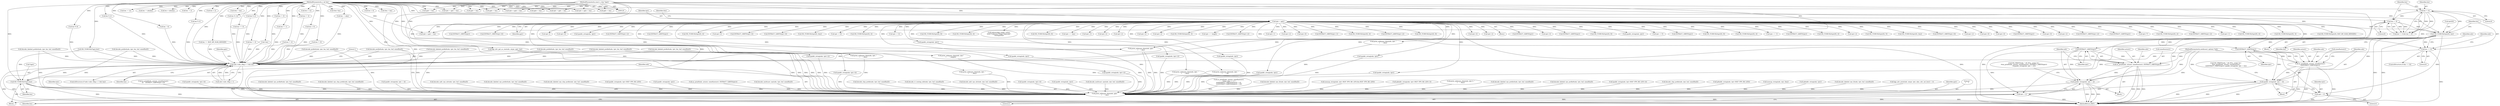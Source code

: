 digraph "0_tcpdump_af2cf04a9394c1a56227c2289ae8da262828294a@array" {
"1000386" [label="(Call,ND_TCHECK2(tptr[0], len))"];
"1000143" [label="(Call,tptr = pptr)"];
"1000128" [label="(MethodParameterIn,const u_char *pptr)"];
"1000374" [label="(Call,len != 6)"];
"1000129" [label="(MethodParameterIn,u_int len)"];
"1000377" [label="(Call,len != 8)"];
"1000392" [label="(Call,len == 6)"];
"1002928" [label="(Call,ndo->ndo_vflag > 1 && len)"];
"1002936" [label="(Call,ND_TCHECK2(*pptr,len))"];
"1002940" [label="(Call,print_unknown_data(ndo, pptr, \"\n\t    \", len))"];
"1000407" [label="(Call,EXTRACT_16BITS(tptr))"];
"1000402" [label="(Call,as_printf(ndo, astostr, sizeof(astostr), EXTRACT_16BITS(tptr)))"];
"1000409" [label="(Call,ipaddr_string(ndo, tptr + 2))"];
"1000411" [label="(Call,tptr + 2)"];
"1000427" [label="(Call,EXTRACT_32BITS(tptr))"];
"1000422" [label="(Call,as_printf(ndo, astostr, sizeof(astostr),\n\t\t\tEXTRACT_32BITS(tptr)))"];
"1000429" [label="(Call,ipaddr_string(ndo, tptr + 4))"];
"1000431" [label="(Call,tptr + 4)"];
"1002110" [label="(Call,tptr-3)"];
"1002266" [label="(Call,tptr+6)"];
"1002498" [label="(Call,ipaddr_string(ndo, tptr))"];
"1002261" [label="(Call,EXTRACT_32BITS(tptr+2))"];
"1001837" [label="(Call,decode_prefix6(ndo, tptr, len, buf, sizeof(buf)))"];
"1000568" [label="(Call,ipaddr_string(ndo, tptr))"];
"1002429" [label="(Call,tlen = len)"];
"1000494" [label="(Call,EXTRACT_32BITS(tptr))"];
"1002397" [label="(Call,print_unknown_data(ndo, tptr, \"\n\t      \", 8))"];
"1000332" [label="(Call,ipaddr_string(ndo, tptr))"];
"1000322" [label="(Call,ND_TCHECK2(tptr[0], 4))"];
"1002219" [label="(Call,tptr+4)"];
"1002376" [label="(Call,EXTRACT_16BITS(tptr+4))"];
"1000432" [label="(Identifier,tptr)"];
"1002218" [label="(Call,EXTRACT_32BITS(tptr+4))"];
"1001981" [label="(Call,decode_clnp_prefix(ndo, tptr, buf, sizeof(buf)))"];
"1000147" [label="(Identifier,tlen)"];
"1001092" [label="(Call,ND_TCHECK2(tptr[0], tlen))"];
"1002535" [label="(Call,ipaddr_string(ndo, tptr))"];
"1000207" [label="(Call,tptr < pptr + len)"];
"1002406" [label="(Call,tptr +=8)"];
"1000348" [label="(Call,ND_TCHECK2(tptr[0], 4))"];
"1000404" [label="(Identifier,astostr)"];
"1002238" [label="(Call,ipaddr_string(ndo, tptr+2))"];
"1002222" [label="(Call,ipaddr_string(ndo, tptr+4))"];
"1000543" [label="(Call,tptr +=4)"];
"1000433" [label="(Literal,4)"];
"1001634" [label="(Call,print_unknown_data(ndo, tptr, \"\n\t    \", tlen))"];
"1002487" [label="(Call,ND_TCHECK2(tptr[0], 8))"];
"1002140" [label="(Call,pptr + len)"];
"1000487" [label="(Call,ND_TCHECK2(tptr[0], 4))"];
"1000171" [label="(Call,tok2str(bgp_origin_values,\n\t\t\t\t\t\t\"Unknown Origin Typecode\",\n\t\t\t\t\t\ttptr[0]))"];
"1002571" [label="(Call,print_unknown_data(ndo, tptr, \"\n\t      \", tlen))"];
"1001313" [label="(Call,decode_rt_routing_info(ndo, tptr, buf, sizeof(buf)))"];
"1000413" [label="(Literal,2)"];
"1002654" [label="(Call,print_unknown_data(ndo, tptr,\"\n\t      \", length))"];
"1002045" [label="(Call,decode_mdt_vpn_nlri(ndo, tptr, buf, sizeof(buf)))"];
"1001877" [label="(Call,decode_labeled_prefix6(ndo, tptr, len, buf, sizeof(buf)))"];
"1000129" [label="(MethodParameterIn,u_int len)"];
"1002501" [label="(Call,ipaddr_string(ndo, tptr+4))"];
"1002466" [label="(Call,ND_TCHECK2(tptr[0], 8))"];
"1001116" [label="(Call,tptr += tlen)"];
"1002373" [label="(Call,tptr+3)"];
"1002451" [label="(Call,tptr+2)"];
"1000768" [label="(Call,ipaddr_string(ndo, tptr))"];
"1002077" [label="(Call,decode_multicast_vpn(ndo, tptr, buf, sizeof(buf)))"];
"1000410" [label="(Identifier,ndo)"];
"1000472" [label="(Call,len % 4)"];
"1002368" [label="(Call,tptr+2)"];
"1001241" [label="(Call,decode_labeled_prefix4(ndo, tptr, len, buf, sizeof(buf)))"];
"1002892" [label="(Call,len > 12)"];
"1000259" [label="(Call,as_printf(ndo, astostr, sizeof(astostr),\n\t\t\t\tas_size == 2 ?\n\t\t\t\tEXTRACT_16BITS(&tptr[2 + i]) :\n\t\t\t\tEXTRACT_32BITS(&tptr[2 + i])))"];
"1002303" [label="(Call,ipaddr_string(ndo, tptr+2))"];
"1002941" [label="(Identifier,ndo)"];
"1000422" [label="(Call,as_printf(ndo, astostr, sizeof(astostr),\n\t\t\tEXTRACT_32BITS(tptr)))"];
"1002692" [label="(Call,len -=4)"];
"1002921" [label="(Call,print_unknown_data(ndo, pptr, \"\n\t    \", len))"];
"1000424" [label="(Identifier,astostr)"];
"1002276" [label="(Call,tptr+2)"];
"1002319" [label="(Call,tptr+2)"];
"1000616" [label="(Call,ND_TCHECK2(tptr[0], 3))"];
"1002659" [label="(Call,tptr += length)"];
"1002275" [label="(Call,EXTRACT_32BITS(tptr+2))"];
"1000146" [label="(Call,tlen=len)"];
"1001949" [label="(Call,decode_labeled_vpn_l2(ndo, tptr, buf, sizeof(buf)))"];
"1000377" [label="(Call,len != 8)"];
"1002518" [label="(Call,ipaddr_string(ndo, tptr))"];
"1002601" [label="(Call,tptr+1)"];
"1000394" [label="(Literal,6)"];
"1002388" [label="(Call,tptr+2)"];
"1001699" [label="(Call,len == BGP_MP_NLRI_MINSIZE)"];
"1002851" [label="(Call,len % 12)"];
"1002905" [label="(Call,ND_TCHECK2(*pptr,len))"];
"1000403" [label="(Identifier,ndo)"];
"1002350" [label="(Call,tptr+6)"];
"1002848" [label="(Call,len == 0)"];
"1002600" [label="(Call,EXTRACT_16BITS(tptr+1))"];
"1002508" [label="(Call,ND_TCHECK2(tptr[0], 4))"];
"1000393" [label="(Identifier,len)"];
"1002940" [label="(Call,print_unknown_data(ndo, pptr, \"\n\t    \", len))"];
"1002950" [label="(MethodReturn,RET)"];
"1002450" [label="(Call,EXTRACT_24BITS(tptr+2))"];
"1000144" [label="(Identifier,tptr)"];
"1002673" [label="(Call,len < 4)"];
"1001725" [label="(Call,decode_prefix4(ndo, tptr, len, buf, sizeof(buf)))"];
"1001019" [label="(Call,isonsap_string(ndo, tptr+BGP_VPN_RD_LEN,tlen-BGP_VPN_RD_LEN))"];
"1000446" [label="(Call,ND_TCHECK2(tptr[0], 8))"];
"1002581" [label="(Call,tlen = len)"];
"1000128" [label="(MethodParameterIn,const u_char *pptr)"];
"1000398" [label="(Identifier,ndo)"];
"1000407" [label="(Call,EXTRACT_16BITS(tptr))"];
"1000313" [label="(Call,len != 4)"];
"1002224" [label="(Call,tptr+4)"];
"1002841" [label="(Call,len -= alen)"];
"1002305" [label="(Call,tptr+2)"];
"1001077" [label="(Call,ip6addr_string(ndo, tptr+BGP_VPN_RD_LEN+3))"];
"1000131" [label="(Block,)"];
"1002128" [label="(Call,print_unknown_data(ndo, tptr-3, \"\n\t    \", tlen))"];
"1000429" [label="(Call,ipaddr_string(ndo, tptr + 4))"];
"1002928" [label="(Call,ndo->ndo_vflag > 1 && len)"];
"1000462" [label="(Call,EXTRACT_32BITS(tptr))"];
"1002929" [label="(Call,ndo->ndo_vflag > 1)"];
"1001281" [label="(Call,decode_labeled_vpn_prefix4(ndo, tptr, buf, sizeof(buf)))"];
"1002377" [label="(Call,tptr+4)"];
"1000358" [label="(Call,EXTRACT_32BITS(tptr))"];
"1001917" [label="(Call,decode_labeled_vpn_prefix6(ndo, tptr, buf, sizeof(buf)))"];
"1000143" [label="(Call,tptr = pptr)"];
"1002155" [label="(Call,len % 8)"];
"1001048" [label="(Call,ipaddr_string(ndo, tptr+BGP_VPN_RD_LEN+4))"];
"1001553" [label="(Call,decode_clnp_prefix(ndo, tptr, buf, sizeof(buf)))"];
"1002544" [label="(Call,ND_TCHECK2(tptr[0], 8))"];
"1000430" [label="(Identifier,ndo)"];
"1002477" [label="(Call,ipaddr_string(ndo, tptr))"];
"1002455" [label="(Call,tptr +=5)"];
"1001201" [label="(Call,decode_prefix4(ndo, tptr, len, buf, sizeof(buf)))"];
"1000376" [label="(Literal,6)"];
"1000910" [label="(Call,ip6addr_string(ndo, tptr+BGP_VPN_RD_LEN))"];
"1001666" [label="(Call,EXTRACT_16BITS(tptr))"];
"1000191" [label="(Call,!len)"];
"1000392" [label="(Call,len == 6)"];
"1002524" [label="(Call,ND_TCHECK2(tptr[0], 8))"];
"1000978" [label="(Call,isonsap_string(ndo, tptr, tlen))"];
"1002934" [label="(Identifier,len)"];
"1000558" [label="(Call,ND_TCHECK2(tptr[0], 4))"];
"1002604" [label="(Call,tptr += 3)"];
"1001188" [label="(Call,pptr + len)"];
"1001710" [label="(Call,tptr < pptr + len)"];
"1002317" [label="(Call,ipaddr_string(ndo, tptr+2))"];
"1002138" [label="(Call,tptr = pptr + len)"];
"1000683" [label="(Call,print_unknown_data(ndo, tptr, \"\n\t    \", tlen))"];
"1002879" [label="(Call,EXTRACT_32BITS(tptr))"];
"1002938" [label="(Identifier,pptr)"];
"1000126" [label="(MethodParameterIn,netdissect_options *ndo)"];
"1000375" [label="(Identifier,len)"];
"1000363" [label="(Call,len != 0)"];
"1000588" [label="(Call,ND_TCHECK2(tptr[0], 4))"];
"1002240" [label="(Call,tptr+2)"];
"1000862" [label="(Call,ip6addr_string(ndo, tptr))"];
"1000418" [label="(Identifier,ndo)"];
"1000154" [label="(Call,len != 1)"];
"1002414" [label="(Call,ND_TCHECK2(tptr[0], 5))"];
"1002936" [label="(Call,ND_TCHECK2(*pptr,len))"];
"1000379" [label="(Literal,8)"];
"1002937" [label="(Call,*pptr)"];
"1000664" [label="(Call,ND_TCHECK2(tptr[0], tlen))"];
"1002243" [label="(Call,EXTRACT_16BITS(tptr+6))"];
"1000411" [label="(Call,tptr + 2)"];
"1002214" [label="(Call,tptr+2)"];
"1002244" [label="(Call,tptr+6)"];
"1001521" [label="(Call,decode_labeled_vpn_l2(ndo, tptr, buf, sizeof(buf)))"];
"1000339" [label="(Call,len != 4)"];
"1002344" [label="(Call,tptr+6)"];
"1001111" [label="(Call,print_unknown_data(ndo, tptr, \"\n\t    \", tlen))"];
"1000391" [label="(ControlStructure,if (len == 6))"];
"1002828" [label="(Call,bgp_attr_print(ndo, atype, tptr, alen, attr_set_level + 1))"];
"1000549" [label="(Call,len != 4)"];
"1000623" [label="(Call,EXTRACT_16BITS(tptr))"];
"1000412" [label="(Identifier,tptr)"];
"1002946" [label="(Literal,1)"];
"1002900" [label="(Call,len -= 12)"];
"1000423" [label="(Identifier,ndo)"];
"1000431" [label="(Call,tptr + 4)"];
"1000201" [label="(Call,bgp_attr_get_as_size(ndo, atype, pptr, len))"];
"1001712" [label="(Call,pptr + len)"];
"1002750" [label="(Call,len -= alenlen)"];
"1002327" [label="(Call,tptr+6)"];
"1002738" [label="(Call,len < alenlen)"];
"1000390" [label="(Identifier,len)"];
"1002865" [label="(Call,len > 0)"];
"1002942" [label="(Identifier,pptr)"];
"1002943" [label="(Literal,\"\n\t    \")"];
"1002256" [label="(Call,as_printf(ndo, astostr, sizeof(astostr),\n\t\t\t    EXTRACT_32BITS(tptr+2)))"];
"1001644" [label="(Call,pptr + len)"];
"1002262" [label="(Call,tptr+2)"];
"1001642" [label="(Call,tptr = pptr + len)"];
"1002480" [label="(Call,ipaddr_string(ndo, tptr+4))"];
"1001489" [label="(Call,decode_labeled_vpn_prefix6(ndo, tptr, buf, sizeof(buf)))"];
"1000401" [label="(Block,)"];
"1000428" [label="(Identifier,tptr)"];
"1000373" [label="(Call,len != 6 && len != 8)"];
"1002927" [label="(ControlStructure,if (ndo->ndo_vflag > 1 && len))"];
"1002387" [label="(Call,EXTRACT_16BITS(tptr+2))"];
"1002687" [label="(Call,EXTRACT_32BITS(tptr))"];
"1002724" [label="(Call,len -= 2)"];
"1002013" [label="(Call,decode_labeled_vpn_clnp_prefix(ndo, tptr, buf, sizeof(buf)))"];
"1001449" [label="(Call,decode_labeled_prefix6(ndo, tptr, len, buf, sizeof(buf)))"];
"1002334" [label="(Call,tptr+7)"];
"1000437" [label="(Call,len != 8)"];
"1002170" [label="(Call,ND_TCHECK2(tptr[0], 2))"];
"1002213" [label="(Call,EXTRACT_16BITS(tptr+2))"];
"1000387" [label="(Call,tptr[0])"];
"1002944" [label="(Identifier,len)"];
"1000464" [label="(Call,ipaddr_string(ndo, tptr + 4))"];
"1000386" [label="(Call,ND_TCHECK2(tptr[0], len))"];
"1001765" [label="(Call,decode_labeled_prefix4(ndo, tptr, len, buf, sizeof(buf)))"];
"1001377" [label="(Call,decode_mdt_vpn_nlri(ndo, tptr, buf, sizeof(buf)))"];
"1002422" [label="(Call,tptr+1)"];
"1001805" [label="(Call,decode_labeled_vpn_prefix4(ndo, tptr, buf, sizeof(buf)))"];
"1001585" [label="(Call,decode_labeled_vpn_clnp_prefix(ndo, tptr, buf, sizeof(buf)))"];
"1002667" [label="(Call,ND_TCHECK2(tptr[0], 4))"];
"1000408" [label="(Identifier,tptr)"];
"1000427" [label="(Call,EXTRACT_32BITS(tptr))"];
"1000209" [label="(Call,pptr + len)"];
"1002939" [label="(Identifier,len)"];
"1002935" [label="(Block,)"];
"1000151" [label="(Block,)"];
"1000425" [label="(Call,sizeof(astostr))"];
"1000181" [label="(Call,len % 2)"];
"1001186" [label="(Call,tptr < pptr + len)"];
"1000816" [label="(Call,ipaddr_string(ndo, tptr+BGP_VPN_RD_LEN))"];
"1000956" [label="(Call,ipaddr_string(ndo, tptr))"];
"1002589" [label="(Call,ND_TCHECK2(tptr[0], 3))"];
"1000374" [label="(Call,len != 6)"];
"1002707" [label="(Call,len < 2)"];
"1002682" [label="(Call,as_printf(ndo, astostr, sizeof(astostr), EXTRACT_32BITS(tptr)))"];
"1001345" [label="(Call,decode_multicast_vpn(ndo, tptr, buf, sizeof(buf)))"];
"1002555" [label="(Call,ipaddr_string(ndo, tptr))"];
"1000599" [label="(Call,ipaddr_string(ndo, tptr))"];
"1000396" [label="(Call,ND_PRINT((ndo, \" AS #%s, origin %s\",\n\t\t\tas_printf(ndo, astostr, sizeof(astostr), EXTRACT_16BITS(tptr)),\n\t\t\tipaddr_string(ndo, tptr + 2))))"];
"1000574" [label="(Call,len % 4)"];
"1000402" [label="(Call,as_printf(ndo, astostr, sizeof(astostr), EXTRACT_16BITS(tptr)))"];
"1000416" [label="(Call,ND_PRINT((ndo, \" AS #%s, origin %s\",\n\t\t\tas_printf(ndo, astostr, sizeof(astostr),\n\t\t\tEXTRACT_32BITS(tptr)), ipaddr_string(ndo, tptr + 4))))"];
"1001409" [label="(Call,decode_prefix6(ndo, tptr, len, buf, sizeof(buf)))"];
"1001659" [label="(Call,ND_TCHECK2(tptr[0], BGP_MP_NLRI_MINSIZE))"];
"1002177" [label="(Call,EXTRACT_16BITS(tptr))"];
"1002265" [label="(Call,EXTRACT_16BITS(tptr+6))"];
"1000409" [label="(Call,ipaddr_string(ndo, tptr + 2))"];
"1000378" [label="(Identifier,len)"];
"1000405" [label="(Call,sizeof(astostr))"];
"1000421" [label="(Block,)"];
"1000145" [label="(Identifier,pptr)"];
"1000386" -> "1000151"  [label="AST: "];
"1000386" -> "1000390"  [label="CFG: "];
"1000387" -> "1000386"  [label="AST: "];
"1000390" -> "1000386"  [label="AST: "];
"1000393" -> "1000386"  [label="CFG: "];
"1000386" -> "1002950"  [label="DDG: "];
"1000386" -> "1002950"  [label="DDG: "];
"1000143" -> "1000386"  [label="DDG: "];
"1000374" -> "1000386"  [label="DDG: "];
"1000377" -> "1000386"  [label="DDG: "];
"1000129" -> "1000386"  [label="DDG: "];
"1000386" -> "1000392"  [label="DDG: "];
"1000386" -> "1000407"  [label="DDG: "];
"1000386" -> "1000409"  [label="DDG: "];
"1000386" -> "1000411"  [label="DDG: "];
"1000386" -> "1000427"  [label="DDG: "];
"1000386" -> "1000429"  [label="DDG: "];
"1000386" -> "1000431"  [label="DDG: "];
"1000143" -> "1000131"  [label="AST: "];
"1000143" -> "1000145"  [label="CFG: "];
"1000144" -> "1000143"  [label="AST: "];
"1000145" -> "1000143"  [label="AST: "];
"1000147" -> "1000143"  [label="CFG: "];
"1000143" -> "1002950"  [label="DDG: "];
"1000143" -> "1002950"  [label="DDG: "];
"1000128" -> "1000143"  [label="DDG: "];
"1000143" -> "1000171"  [label="DDG: "];
"1000143" -> "1000207"  [label="DDG: "];
"1000143" -> "1000322"  [label="DDG: "];
"1000143" -> "1000332"  [label="DDG: "];
"1000143" -> "1000348"  [label="DDG: "];
"1000143" -> "1000358"  [label="DDG: "];
"1000143" -> "1000407"  [label="DDG: "];
"1000143" -> "1000427"  [label="DDG: "];
"1000143" -> "1000446"  [label="DDG: "];
"1000143" -> "1000462"  [label="DDG: "];
"1000143" -> "1000487"  [label="DDG: "];
"1000143" -> "1000494"  [label="DDG: "];
"1000143" -> "1000543"  [label="DDG: "];
"1000143" -> "1000558"  [label="DDG: "];
"1000143" -> "1000568"  [label="DDG: "];
"1000143" -> "1000588"  [label="DDG: "];
"1000143" -> "1000599"  [label="DDG: "];
"1000143" -> "1000616"  [label="DDG: "];
"1000143" -> "1000623"  [label="DDG: "];
"1000143" -> "1000664"  [label="DDG: "];
"1000143" -> "1000683"  [label="DDG: "];
"1000143" -> "1001092"  [label="DDG: "];
"1000143" -> "1001111"  [label="DDG: "];
"1000143" -> "1001116"  [label="DDG: "];
"1000143" -> "1001634"  [label="DDG: "];
"1000143" -> "1001659"  [label="DDG: "];
"1000143" -> "1001666"  [label="DDG: "];
"1000143" -> "1002110"  [label="DDG: "];
"1000143" -> "1002170"  [label="DDG: "];
"1000143" -> "1002177"  [label="DDG: "];
"1000143" -> "1002213"  [label="DDG: "];
"1000143" -> "1002214"  [label="DDG: "];
"1000143" -> "1002218"  [label="DDG: "];
"1000143" -> "1002219"  [label="DDG: "];
"1000143" -> "1002222"  [label="DDG: "];
"1000143" -> "1002224"  [label="DDG: "];
"1000143" -> "1002238"  [label="DDG: "];
"1000143" -> "1002240"  [label="DDG: "];
"1000143" -> "1002243"  [label="DDG: "];
"1000143" -> "1002244"  [label="DDG: "];
"1000143" -> "1002261"  [label="DDG: "];
"1000143" -> "1002262"  [label="DDG: "];
"1000143" -> "1002265"  [label="DDG: "];
"1000143" -> "1002266"  [label="DDG: "];
"1000143" -> "1002275"  [label="DDG: "];
"1000143" -> "1002276"  [label="DDG: "];
"1000143" -> "1002303"  [label="DDG: "];
"1000143" -> "1002305"  [label="DDG: "];
"1000143" -> "1002317"  [label="DDG: "];
"1000143" -> "1002319"  [label="DDG: "];
"1000143" -> "1002327"  [label="DDG: "];
"1000143" -> "1002334"  [label="DDG: "];
"1000143" -> "1002344"  [label="DDG: "];
"1000143" -> "1002350"  [label="DDG: "];
"1000143" -> "1002368"  [label="DDG: "];
"1000143" -> "1002373"  [label="DDG: "];
"1000143" -> "1002376"  [label="DDG: "];
"1000143" -> "1002377"  [label="DDG: "];
"1000143" -> "1002387"  [label="DDG: "];
"1000143" -> "1002388"  [label="DDG: "];
"1000143" -> "1002397"  [label="DDG: "];
"1000143" -> "1002406"  [label="DDG: "];
"1000143" -> "1002414"  [label="DDG: "];
"1000143" -> "1002422"  [label="DDG: "];
"1000143" -> "1002450"  [label="DDG: "];
"1000143" -> "1002451"  [label="DDG: "];
"1000143" -> "1002455"  [label="DDG: "];
"1000143" -> "1002466"  [label="DDG: "];
"1000143" -> "1002477"  [label="DDG: "];
"1000143" -> "1002487"  [label="DDG: "];
"1000143" -> "1002498"  [label="DDG: "];
"1000143" -> "1002508"  [label="DDG: "];
"1000143" -> "1002518"  [label="DDG: "];
"1000143" -> "1002524"  [label="DDG: "];
"1000143" -> "1002535"  [label="DDG: "];
"1000143" -> "1002544"  [label="DDG: "];
"1000143" -> "1002555"  [label="DDG: "];
"1000143" -> "1002571"  [label="DDG: "];
"1000143" -> "1002589"  [label="DDG: "];
"1000143" -> "1002600"  [label="DDG: "];
"1000143" -> "1002601"  [label="DDG: "];
"1000143" -> "1002604"  [label="DDG: "];
"1000143" -> "1002654"  [label="DDG: "];
"1000143" -> "1002659"  [label="DDG: "];
"1000143" -> "1002667"  [label="DDG: "];
"1000143" -> "1002687"  [label="DDG: "];
"1000143" -> "1002879"  [label="DDG: "];
"1000128" -> "1000125"  [label="AST: "];
"1000128" -> "1002950"  [label="DDG: "];
"1000128" -> "1000201"  [label="DDG: "];
"1000128" -> "1000207"  [label="DDG: "];
"1000128" -> "1000209"  [label="DDG: "];
"1000128" -> "1001186"  [label="DDG: "];
"1000128" -> "1001188"  [label="DDG: "];
"1000128" -> "1001642"  [label="DDG: "];
"1000128" -> "1001644"  [label="DDG: "];
"1000128" -> "1001710"  [label="DDG: "];
"1000128" -> "1001712"  [label="DDG: "];
"1000128" -> "1002138"  [label="DDG: "];
"1000128" -> "1002140"  [label="DDG: "];
"1000128" -> "1002921"  [label="DDG: "];
"1000128" -> "1002940"  [label="DDG: "];
"1000374" -> "1000373"  [label="AST: "];
"1000374" -> "1000376"  [label="CFG: "];
"1000375" -> "1000374"  [label="AST: "];
"1000376" -> "1000374"  [label="AST: "];
"1000378" -> "1000374"  [label="CFG: "];
"1000373" -> "1000374"  [label="CFG: "];
"1000374" -> "1000373"  [label="DDG: "];
"1000374" -> "1000373"  [label="DDG: "];
"1000129" -> "1000374"  [label="DDG: "];
"1000374" -> "1000377"  [label="DDG: "];
"1000374" -> "1002928"  [label="DDG: "];
"1000129" -> "1000125"  [label="AST: "];
"1000129" -> "1002950"  [label="DDG: "];
"1000129" -> "1000146"  [label="DDG: "];
"1000129" -> "1000154"  [label="DDG: "];
"1000129" -> "1000181"  [label="DDG: "];
"1000129" -> "1000191"  [label="DDG: "];
"1000129" -> "1000201"  [label="DDG: "];
"1000129" -> "1000207"  [label="DDG: "];
"1000129" -> "1000209"  [label="DDG: "];
"1000129" -> "1000313"  [label="DDG: "];
"1000129" -> "1000339"  [label="DDG: "];
"1000129" -> "1000363"  [label="DDG: "];
"1000129" -> "1000377"  [label="DDG: "];
"1000129" -> "1000392"  [label="DDG: "];
"1000129" -> "1000437"  [label="DDG: "];
"1000129" -> "1000472"  [label="DDG: "];
"1000129" -> "1000549"  [label="DDG: "];
"1000129" -> "1000574"  [label="DDG: "];
"1000129" -> "1001186"  [label="DDG: "];
"1000129" -> "1001188"  [label="DDG: "];
"1000129" -> "1001642"  [label="DDG: "];
"1000129" -> "1001644"  [label="DDG: "];
"1000129" -> "1001699"  [label="DDG: "];
"1000129" -> "1001710"  [label="DDG: "];
"1000129" -> "1001712"  [label="DDG: "];
"1000129" -> "1002138"  [label="DDG: "];
"1000129" -> "1002140"  [label="DDG: "];
"1000129" -> "1002155"  [label="DDG: "];
"1000129" -> "1002429"  [label="DDG: "];
"1000129" -> "1002581"  [label="DDG: "];
"1000129" -> "1002673"  [label="DDG: "];
"1000129" -> "1002692"  [label="DDG: "];
"1000129" -> "1002707"  [label="DDG: "];
"1000129" -> "1002724"  [label="DDG: "];
"1000129" -> "1002738"  [label="DDG: "];
"1000129" -> "1002750"  [label="DDG: "];
"1000129" -> "1002841"  [label="DDG: "];
"1000129" -> "1002848"  [label="DDG: "];
"1000129" -> "1002851"  [label="DDG: "];
"1000129" -> "1002865"  [label="DDG: "];
"1000129" -> "1002892"  [label="DDG: "];
"1000129" -> "1002900"  [label="DDG: "];
"1000129" -> "1002905"  [label="DDG: "];
"1000129" -> "1002921"  [label="DDG: "];
"1000129" -> "1002928"  [label="DDG: "];
"1000129" -> "1002936"  [label="DDG: "];
"1000129" -> "1002940"  [label="DDG: "];
"1000377" -> "1000373"  [label="AST: "];
"1000377" -> "1000379"  [label="CFG: "];
"1000378" -> "1000377"  [label="AST: "];
"1000379" -> "1000377"  [label="AST: "];
"1000373" -> "1000377"  [label="CFG: "];
"1000377" -> "1000373"  [label="DDG: "];
"1000377" -> "1000373"  [label="DDG: "];
"1000377" -> "1002928"  [label="DDG: "];
"1000392" -> "1000391"  [label="AST: "];
"1000392" -> "1000394"  [label="CFG: "];
"1000393" -> "1000392"  [label="AST: "];
"1000394" -> "1000392"  [label="AST: "];
"1000398" -> "1000392"  [label="CFG: "];
"1000418" -> "1000392"  [label="CFG: "];
"1000392" -> "1002950"  [label="DDG: "];
"1000392" -> "1002928"  [label="DDG: "];
"1002928" -> "1002927"  [label="AST: "];
"1002928" -> "1002929"  [label="CFG: "];
"1002928" -> "1002934"  [label="CFG: "];
"1002929" -> "1002928"  [label="AST: "];
"1002934" -> "1002928"  [label="AST: "];
"1002938" -> "1002928"  [label="CFG: "];
"1002946" -> "1002928"  [label="CFG: "];
"1002928" -> "1002950"  [label="DDG: "];
"1002928" -> "1002950"  [label="DDG: "];
"1002928" -> "1002950"  [label="DDG: "];
"1002929" -> "1002928"  [label="DDG: "];
"1002929" -> "1002928"  [label="DDG: "];
"1001449" -> "1002928"  [label="DDG: "];
"1002848" -> "1002928"  [label="DDG: "];
"1002841" -> "1002928"  [label="DDG: "];
"1000363" -> "1002928"  [label="DDG: "];
"1002905" -> "1002928"  [label="DDG: "];
"1002692" -> "1002928"  [label="DDG: "];
"1000437" -> "1002928"  [label="DDG: "];
"1002155" -> "1002928"  [label="DDG: "];
"1001725" -> "1002928"  [label="DDG: "];
"1001837" -> "1002928"  [label="DDG: "];
"1001201" -> "1002928"  [label="DDG: "];
"1001409" -> "1002928"  [label="DDG: "];
"1000313" -> "1002928"  [label="DDG: "];
"1000191" -> "1002928"  [label="DDG: "];
"1000181" -> "1002928"  [label="DDG: "];
"1000549" -> "1002928"  [label="DDG: "];
"1000574" -> "1002928"  [label="DDG: "];
"1000154" -> "1002928"  [label="DDG: "];
"1000472" -> "1002928"  [label="DDG: "];
"1000339" -> "1002928"  [label="DDG: "];
"1001765" -> "1002928"  [label="DDG: "];
"1001877" -> "1002928"  [label="DDG: "];
"1001241" -> "1002928"  [label="DDG: "];
"1002865" -> "1002928"  [label="DDG: "];
"1002921" -> "1002928"  [label="DDG: "];
"1002851" -> "1002928"  [label="DDG: "];
"1001699" -> "1002928"  [label="DDG: "];
"1000201" -> "1002928"  [label="DDG: "];
"1002928" -> "1002936"  [label="DDG: "];
"1002936" -> "1002935"  [label="AST: "];
"1002936" -> "1002939"  [label="CFG: "];
"1002937" -> "1002936"  [label="AST: "];
"1002939" -> "1002936"  [label="AST: "];
"1002941" -> "1002936"  [label="CFG: "];
"1002936" -> "1002950"  [label="DDG: "];
"1002936" -> "1002950"  [label="DDG: "];
"1002905" -> "1002936"  [label="DDG: "];
"1002936" -> "1002940"  [label="DDG: "];
"1002940" -> "1002935"  [label="AST: "];
"1002940" -> "1002944"  [label="CFG: "];
"1002941" -> "1002940"  [label="AST: "];
"1002942" -> "1002940"  [label="AST: "];
"1002943" -> "1002940"  [label="AST: "];
"1002944" -> "1002940"  [label="AST: "];
"1002946" -> "1002940"  [label="CFG: "];
"1002940" -> "1002950"  [label="DDG: "];
"1002940" -> "1002950"  [label="DDG: "];
"1002940" -> "1002950"  [label="DDG: "];
"1002940" -> "1002950"  [label="DDG: "];
"1002828" -> "1002940"  [label="DDG: "];
"1001837" -> "1002940"  [label="DDG: "];
"1001019" -> "1002940"  [label="DDG: "];
"1002397" -> "1002940"  [label="DDG: "];
"1002501" -> "1002940"  [label="DDG: "];
"1001877" -> "1002940"  [label="DDG: "];
"1002518" -> "1002940"  [label="DDG: "];
"1000259" -> "1002940"  [label="DDG: "];
"1001048" -> "1002940"  [label="DDG: "];
"1001725" -> "1002940"  [label="DDG: "];
"1000683" -> "1002940"  [label="DDG: "];
"1000332" -> "1002940"  [label="DDG: "];
"1002222" -> "1002940"  [label="DDG: "];
"1001765" -> "1002940"  [label="DDG: "];
"1001949" -> "1002940"  [label="DDG: "];
"1001981" -> "1002940"  [label="DDG: "];
"1000568" -> "1002940"  [label="DDG: "];
"1002045" -> "1002940"  [label="DDG: "];
"1000464" -> "1002940"  [label="DDG: "];
"1000910" -> "1002940"  [label="DDG: "];
"1001917" -> "1002940"  [label="DDG: "];
"1002256" -> "1002940"  [label="DDG: "];
"1001409" -> "1002940"  [label="DDG: "];
"1002317" -> "1002940"  [label="DDG: "];
"1001521" -> "1002940"  [label="DDG: "];
"1002682" -> "1002940"  [label="DDG: "];
"1000816" -> "1002940"  [label="DDG: "];
"1000978" -> "1002940"  [label="DDG: "];
"1000768" -> "1002940"  [label="DDG: "];
"1001077" -> "1002940"  [label="DDG: "];
"1001201" -> "1002940"  [label="DDG: "];
"1002077" -> "1002940"  [label="DDG: "];
"1000956" -> "1002940"  [label="DDG: "];
"1000599" -> "1002940"  [label="DDG: "];
"1002555" -> "1002940"  [label="DDG: "];
"1001553" -> "1002940"  [label="DDG: "];
"1002571" -> "1002940"  [label="DDG: "];
"1002238" -> "1002940"  [label="DDG: "];
"1002128" -> "1002940"  [label="DDG: "];
"1001345" -> "1002940"  [label="DDG: "];
"1001634" -> "1002940"  [label="DDG: "];
"1000409" -> "1002940"  [label="DDG: "];
"1002654" -> "1002940"  [label="DDG: "];
"1002013" -> "1002940"  [label="DDG: "];
"1001241" -> "1002940"  [label="DDG: "];
"1001281" -> "1002940"  [label="DDG: "];
"1000862" -> "1002940"  [label="DDG: "];
"1002535" -> "1002940"  [label="DDG: "];
"1001805" -> "1002940"  [label="DDG: "];
"1001449" -> "1002940"  [label="DDG: "];
"1002480" -> "1002940"  [label="DDG: "];
"1002921" -> "1002940"  [label="DDG: "];
"1002921" -> "1002940"  [label="DDG: "];
"1001585" -> "1002940"  [label="DDG: "];
"1001313" -> "1002940"  [label="DDG: "];
"1000429" -> "1002940"  [label="DDG: "];
"1001489" -> "1002940"  [label="DDG: "];
"1001377" -> "1002940"  [label="DDG: "];
"1001111" -> "1002940"  [label="DDG: "];
"1000201" -> "1002940"  [label="DDG: "];
"1000201" -> "1002940"  [label="DDG: "];
"1002303" -> "1002940"  [label="DDG: "];
"1000126" -> "1002940"  [label="DDG: "];
"1000407" -> "1000402"  [label="AST: "];
"1000407" -> "1000408"  [label="CFG: "];
"1000408" -> "1000407"  [label="AST: "];
"1000402" -> "1000407"  [label="CFG: "];
"1000407" -> "1000402"  [label="DDG: "];
"1000407" -> "1000409"  [label="DDG: "];
"1000407" -> "1000411"  [label="DDG: "];
"1000402" -> "1000401"  [label="AST: "];
"1000403" -> "1000402"  [label="AST: "];
"1000404" -> "1000402"  [label="AST: "];
"1000405" -> "1000402"  [label="AST: "];
"1000410" -> "1000402"  [label="CFG: "];
"1000402" -> "1002950"  [label="DDG: "];
"1000402" -> "1002950"  [label="DDG: "];
"1000402" -> "1002950"  [label="DDG: "];
"1000126" -> "1000402"  [label="DDG: "];
"1000402" -> "1000409"  [label="DDG: "];
"1000409" -> "1000401"  [label="AST: "];
"1000409" -> "1000411"  [label="CFG: "];
"1000410" -> "1000409"  [label="AST: "];
"1000411" -> "1000409"  [label="AST: "];
"1000396" -> "1000409"  [label="CFG: "];
"1000409" -> "1002950"  [label="DDG: "];
"1000409" -> "1002950"  [label="DDG: "];
"1000409" -> "1002950"  [label="DDG: "];
"1000126" -> "1000409"  [label="DDG: "];
"1000411" -> "1000413"  [label="CFG: "];
"1000412" -> "1000411"  [label="AST: "];
"1000413" -> "1000411"  [label="AST: "];
"1000411" -> "1002950"  [label="DDG: "];
"1000427" -> "1000422"  [label="AST: "];
"1000427" -> "1000428"  [label="CFG: "];
"1000428" -> "1000427"  [label="AST: "];
"1000422" -> "1000427"  [label="CFG: "];
"1000427" -> "1000422"  [label="DDG: "];
"1000427" -> "1000429"  [label="DDG: "];
"1000427" -> "1000431"  [label="DDG: "];
"1000422" -> "1000421"  [label="AST: "];
"1000423" -> "1000422"  [label="AST: "];
"1000424" -> "1000422"  [label="AST: "];
"1000425" -> "1000422"  [label="AST: "];
"1000430" -> "1000422"  [label="CFG: "];
"1000422" -> "1002950"  [label="DDG: "];
"1000422" -> "1002950"  [label="DDG: "];
"1000422" -> "1002950"  [label="DDG: "];
"1000126" -> "1000422"  [label="DDG: "];
"1000422" -> "1000429"  [label="DDG: "];
"1000429" -> "1000421"  [label="AST: "];
"1000429" -> "1000431"  [label="CFG: "];
"1000430" -> "1000429"  [label="AST: "];
"1000431" -> "1000429"  [label="AST: "];
"1000416" -> "1000429"  [label="CFG: "];
"1000429" -> "1002950"  [label="DDG: "];
"1000429" -> "1002950"  [label="DDG: "];
"1000429" -> "1002950"  [label="DDG: "];
"1000126" -> "1000429"  [label="DDG: "];
"1000431" -> "1000433"  [label="CFG: "];
"1000432" -> "1000431"  [label="AST: "];
"1000433" -> "1000431"  [label="AST: "];
"1000431" -> "1002950"  [label="DDG: "];
}
